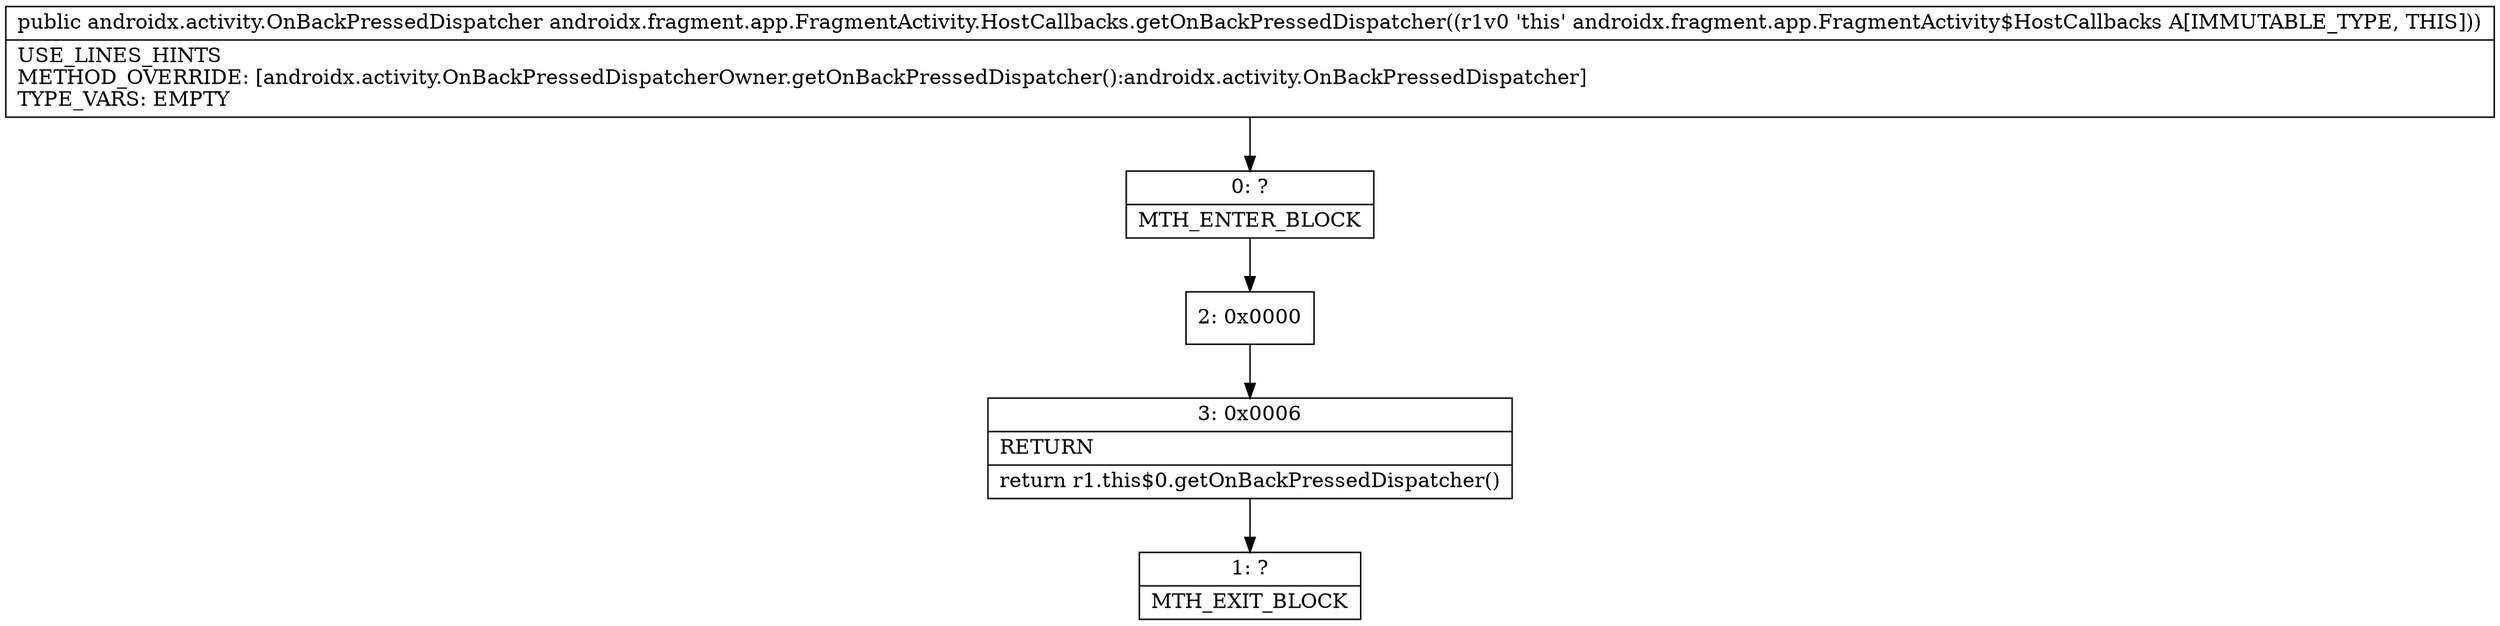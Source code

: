 digraph "CFG forandroidx.fragment.app.FragmentActivity.HostCallbacks.getOnBackPressedDispatcher()Landroidx\/activity\/OnBackPressedDispatcher;" {
Node_0 [shape=record,label="{0\:\ ?|MTH_ENTER_BLOCK\l}"];
Node_2 [shape=record,label="{2\:\ 0x0000}"];
Node_3 [shape=record,label="{3\:\ 0x0006|RETURN\l|return r1.this$0.getOnBackPressedDispatcher()\l}"];
Node_1 [shape=record,label="{1\:\ ?|MTH_EXIT_BLOCK\l}"];
MethodNode[shape=record,label="{public androidx.activity.OnBackPressedDispatcher androidx.fragment.app.FragmentActivity.HostCallbacks.getOnBackPressedDispatcher((r1v0 'this' androidx.fragment.app.FragmentActivity$HostCallbacks A[IMMUTABLE_TYPE, THIS]))  | USE_LINES_HINTS\lMETHOD_OVERRIDE: [androidx.activity.OnBackPressedDispatcherOwner.getOnBackPressedDispatcher():androidx.activity.OnBackPressedDispatcher]\lTYPE_VARS: EMPTY\l}"];
MethodNode -> Node_0;Node_0 -> Node_2;
Node_2 -> Node_3;
Node_3 -> Node_1;
}

